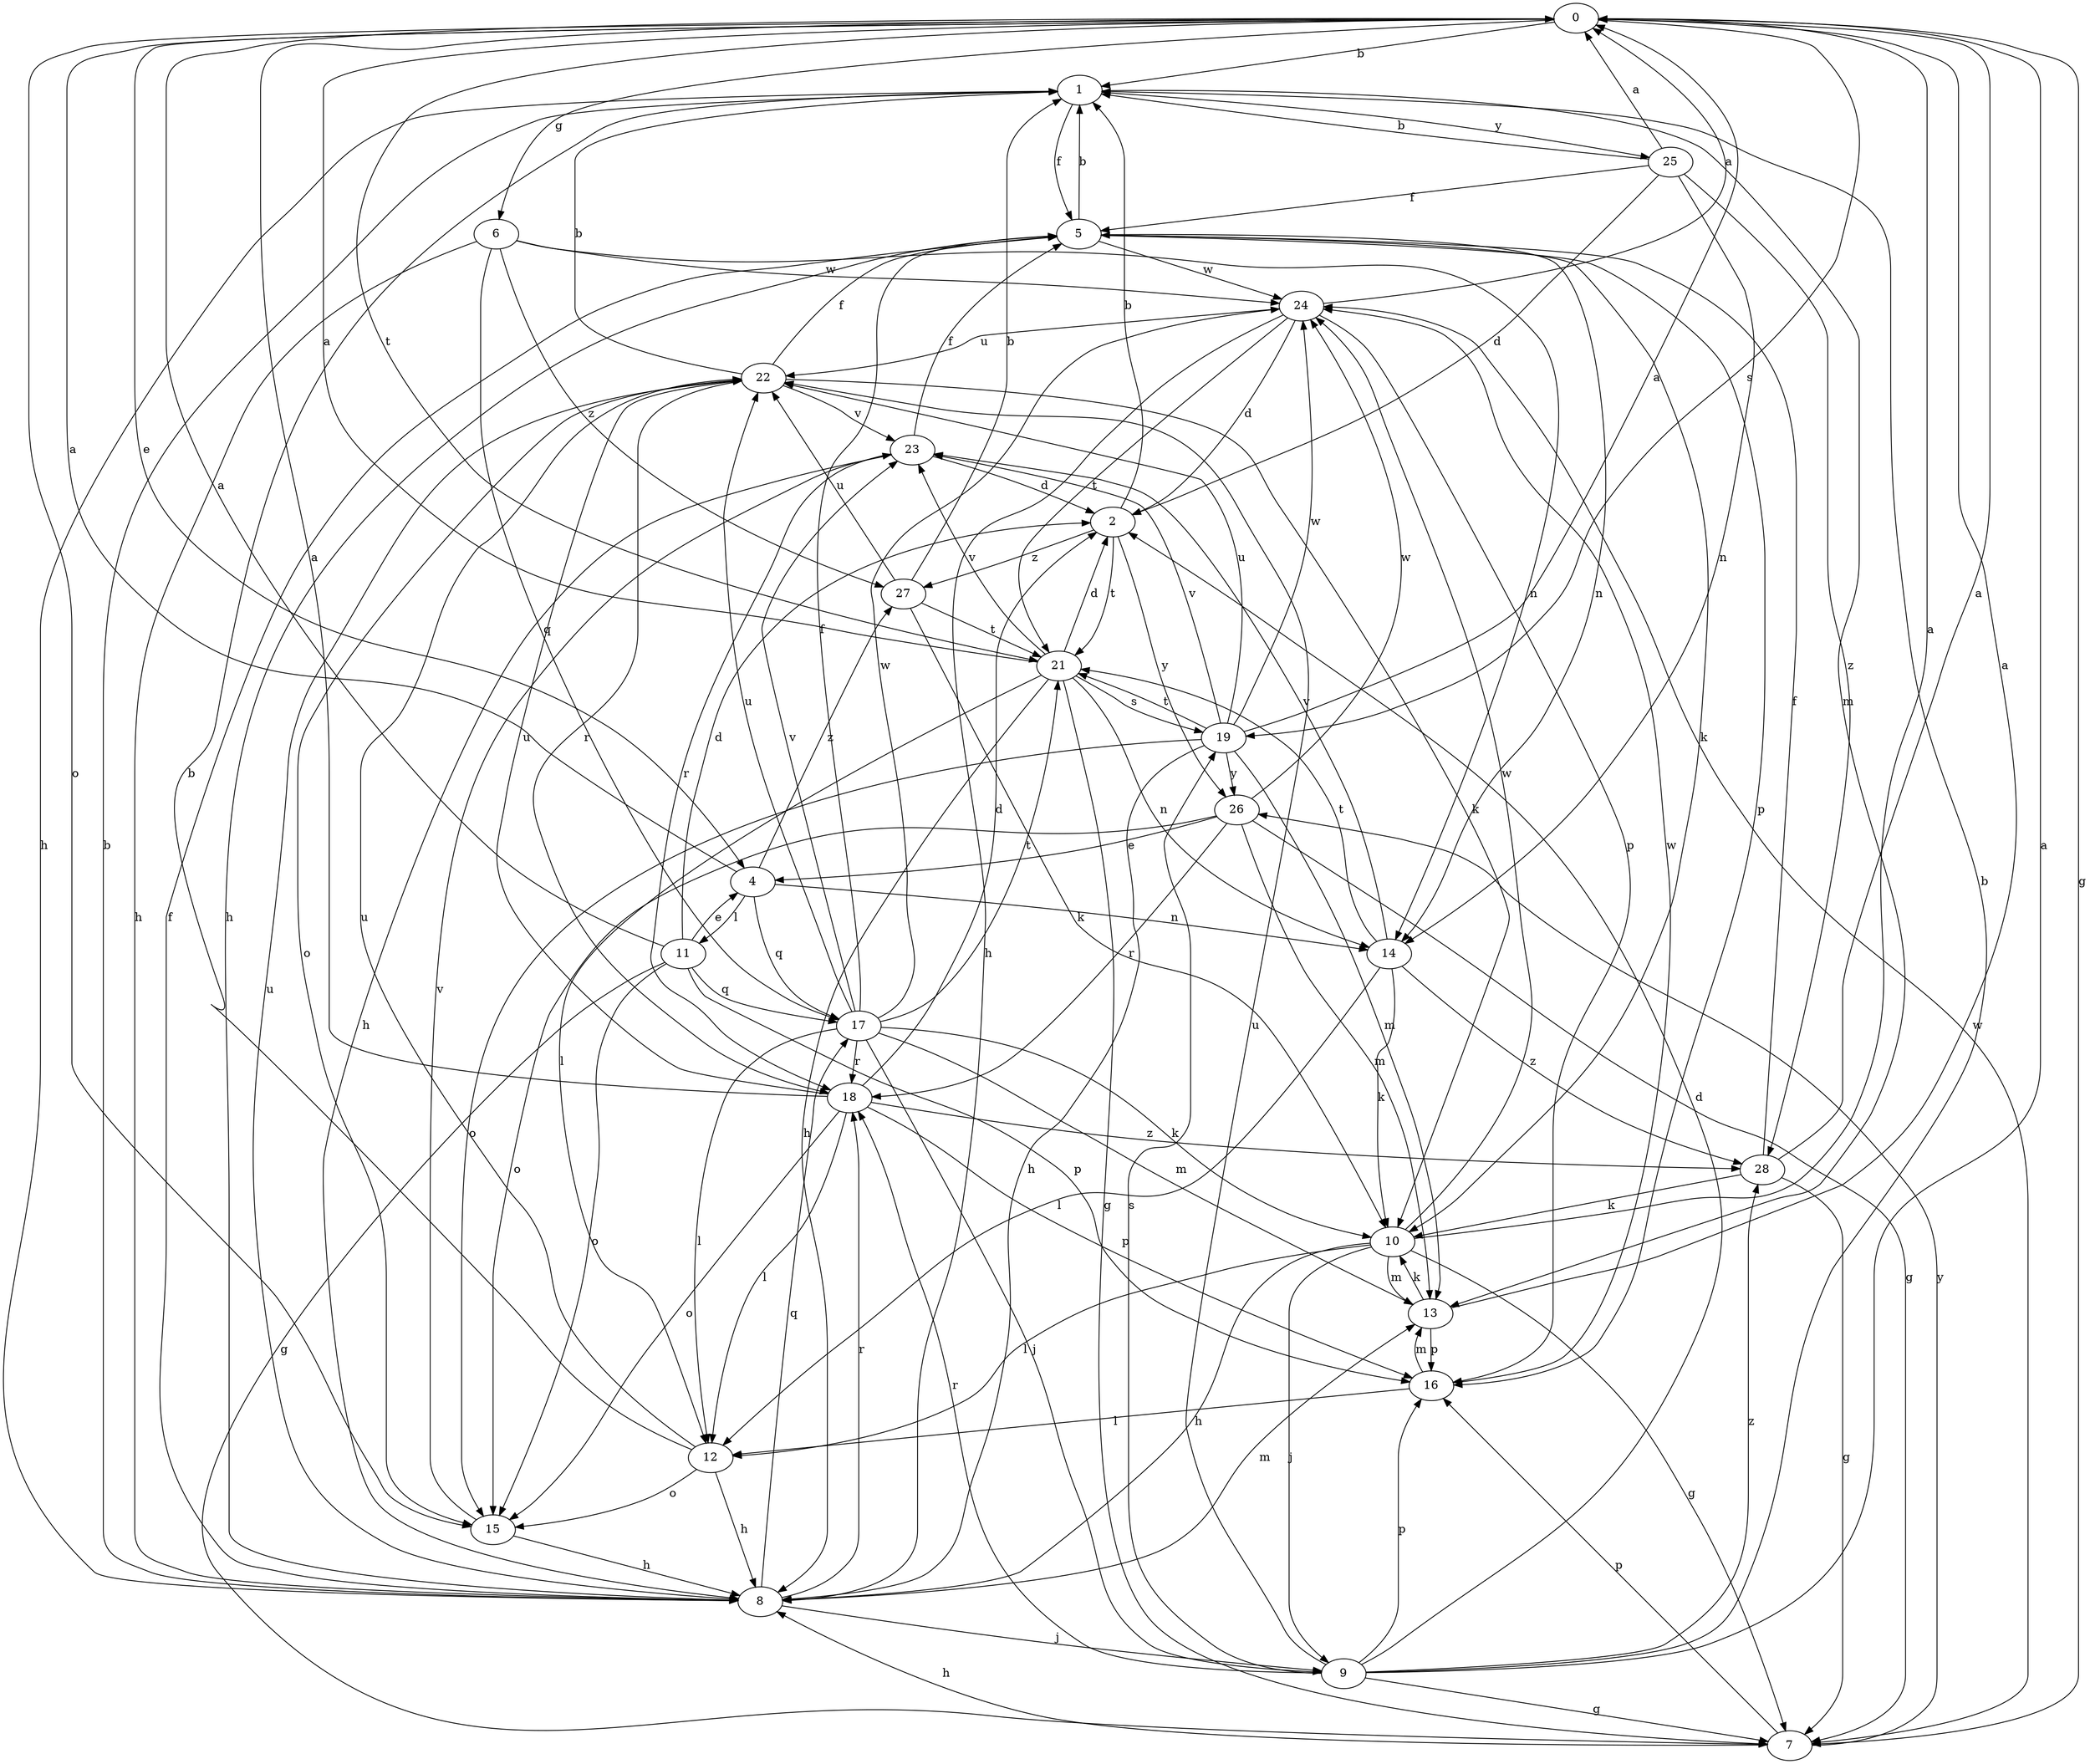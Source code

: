 strict digraph  {
0;
1;
2;
4;
5;
6;
7;
8;
9;
10;
11;
12;
13;
14;
15;
16;
17;
18;
19;
21;
22;
23;
24;
25;
26;
27;
28;
0 -> 1  [label=b];
0 -> 4  [label=e];
0 -> 6  [label=g];
0 -> 7  [label=g];
0 -> 15  [label=o];
0 -> 19  [label=s];
0 -> 21  [label=t];
1 -> 5  [label=f];
1 -> 8  [label=h];
1 -> 13  [label=m];
1 -> 25  [label=y];
2 -> 1  [label=b];
2 -> 21  [label=t];
2 -> 26  [label=y];
2 -> 27  [label=z];
4 -> 0  [label=a];
4 -> 11  [label=l];
4 -> 14  [label=n];
4 -> 17  [label=q];
4 -> 27  [label=z];
5 -> 1  [label=b];
5 -> 8  [label=h];
5 -> 10  [label=k];
5 -> 14  [label=n];
5 -> 16  [label=p];
5 -> 24  [label=w];
6 -> 8  [label=h];
6 -> 14  [label=n];
6 -> 17  [label=q];
6 -> 24  [label=w];
6 -> 27  [label=z];
7 -> 8  [label=h];
7 -> 16  [label=p];
7 -> 24  [label=w];
7 -> 26  [label=y];
8 -> 1  [label=b];
8 -> 5  [label=f];
8 -> 9  [label=j];
8 -> 13  [label=m];
8 -> 17  [label=q];
8 -> 18  [label=r];
8 -> 22  [label=u];
9 -> 0  [label=a];
9 -> 1  [label=b];
9 -> 2  [label=d];
9 -> 7  [label=g];
9 -> 16  [label=p];
9 -> 18  [label=r];
9 -> 19  [label=s];
9 -> 22  [label=u];
9 -> 28  [label=z];
10 -> 0  [label=a];
10 -> 7  [label=g];
10 -> 8  [label=h];
10 -> 9  [label=j];
10 -> 12  [label=l];
10 -> 13  [label=m];
10 -> 24  [label=w];
11 -> 0  [label=a];
11 -> 2  [label=d];
11 -> 4  [label=e];
11 -> 7  [label=g];
11 -> 15  [label=o];
11 -> 16  [label=p];
11 -> 17  [label=q];
12 -> 1  [label=b];
12 -> 8  [label=h];
12 -> 15  [label=o];
12 -> 22  [label=u];
13 -> 0  [label=a];
13 -> 10  [label=k];
13 -> 16  [label=p];
14 -> 10  [label=k];
14 -> 12  [label=l];
14 -> 21  [label=t];
14 -> 23  [label=v];
14 -> 28  [label=z];
15 -> 8  [label=h];
15 -> 23  [label=v];
16 -> 12  [label=l];
16 -> 13  [label=m];
16 -> 24  [label=w];
17 -> 5  [label=f];
17 -> 9  [label=j];
17 -> 10  [label=k];
17 -> 12  [label=l];
17 -> 13  [label=m];
17 -> 18  [label=r];
17 -> 21  [label=t];
17 -> 22  [label=u];
17 -> 23  [label=v];
17 -> 24  [label=w];
18 -> 0  [label=a];
18 -> 2  [label=d];
18 -> 12  [label=l];
18 -> 15  [label=o];
18 -> 16  [label=p];
18 -> 22  [label=u];
18 -> 28  [label=z];
19 -> 0  [label=a];
19 -> 8  [label=h];
19 -> 13  [label=m];
19 -> 15  [label=o];
19 -> 21  [label=t];
19 -> 22  [label=u];
19 -> 23  [label=v];
19 -> 24  [label=w];
19 -> 26  [label=y];
21 -> 0  [label=a];
21 -> 2  [label=d];
21 -> 7  [label=g];
21 -> 8  [label=h];
21 -> 12  [label=l];
21 -> 14  [label=n];
21 -> 19  [label=s];
21 -> 23  [label=v];
22 -> 1  [label=b];
22 -> 5  [label=f];
22 -> 10  [label=k];
22 -> 15  [label=o];
22 -> 18  [label=r];
22 -> 23  [label=v];
23 -> 2  [label=d];
23 -> 5  [label=f];
23 -> 8  [label=h];
23 -> 18  [label=r];
24 -> 0  [label=a];
24 -> 2  [label=d];
24 -> 8  [label=h];
24 -> 16  [label=p];
24 -> 21  [label=t];
24 -> 22  [label=u];
25 -> 0  [label=a];
25 -> 1  [label=b];
25 -> 2  [label=d];
25 -> 5  [label=f];
25 -> 14  [label=n];
25 -> 28  [label=z];
26 -> 4  [label=e];
26 -> 7  [label=g];
26 -> 13  [label=m];
26 -> 15  [label=o];
26 -> 18  [label=r];
26 -> 24  [label=w];
27 -> 1  [label=b];
27 -> 10  [label=k];
27 -> 21  [label=t];
27 -> 22  [label=u];
28 -> 0  [label=a];
28 -> 5  [label=f];
28 -> 7  [label=g];
28 -> 10  [label=k];
}

